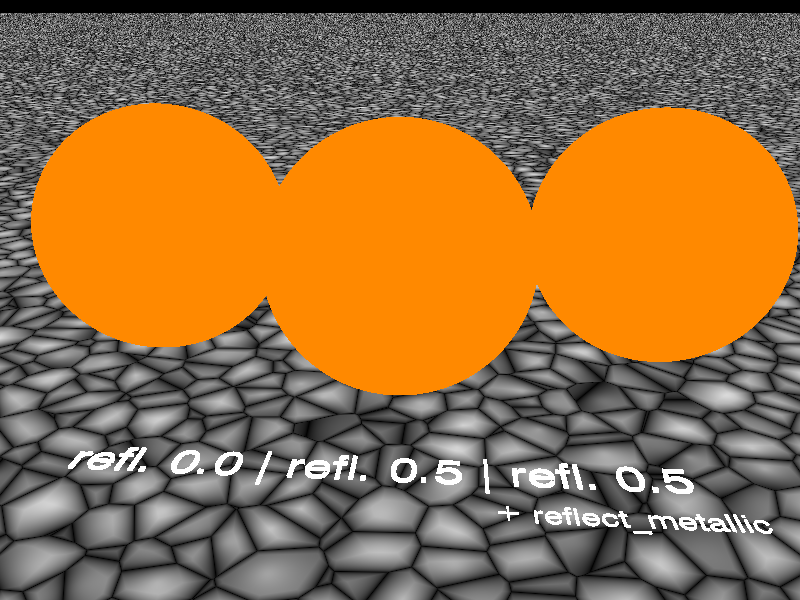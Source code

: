 // Persistence Of Vision raytracer version 3.5 sample file.
// This file demonstrates the effect of metallic reflection,
// formerly controlled by the "reflect_metallic" keyword
//
// -w320 -h240
// -w800 -h600 +a0.3

global_settings { 
  max_trace_level 5
}

#include "colors.inc"

camera {
	location <15,8,1>
	direction z*1.2
	look_at <0,2,0>
}

fog {Blue+Gray70 distance 200}

plane {y, 0
	pigment {crackle
		color_map {
			[0 Black]
			[1 Gray80]
		}
	}
}

sphere {<-2,3,-6>,3 pigment {OrangeRed} finish {reflection {0.0}}}
sphere {<0,3,0>,3   pigment {OrangeRed} finish {reflection {0.5}}}
sphere {<-2,3,6>,3  pigment {OrangeRed} finish {reflection {0.5 metallic}}}

text {ttf "cyrvetic.ttf","refl. 0.0 | refl. 0.5 | refl. 0.5",.1,0
	rotate <0,-90,90>
	translate <4,.05,-6>
	pigment {White}
}
text {ttf "cyrvetic.ttf","+ reflect_metallic",.1,0
	scale .6
	rotate <0,-90,90>
	translate <5,.03,2>
	pigment {White}
}

light_source {<400,500,300> White*2}
